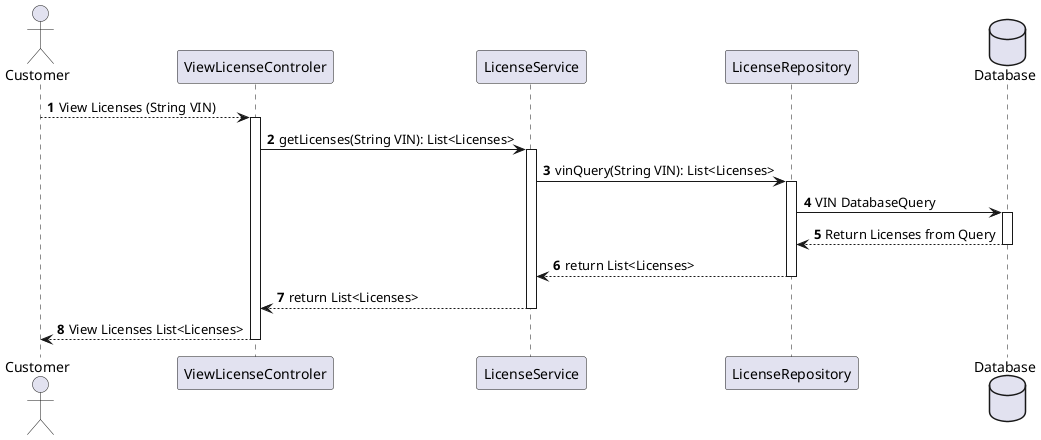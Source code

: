 @startuml
'https://plantuml.com/sequence-diagram

autonumber

Actor Customer as c
Participant ViewLicenseControler as vlc
Participant LicenseService as ls
Participant LicenseRepository as lr
database Database as db

c --->vlc:View Licenses (String VIN)
activate vlc
vlc -> ls:getLicenses(String VIN): List<Licenses>
activate ls
ls -> lr: vinQuery(String VIN): List<Licenses>
activate lr
lr->db: VIN DatabaseQuery
activate db
db-->lr: Return Licenses from Query
deactivate db
lr-->ls: return List<Licenses>
deactivate lr
ls-->vlc: return List<Licenses>
deactivate ls
vlc-->c: View Licenses List<Licenses>
deactivate vlc

@enduml
